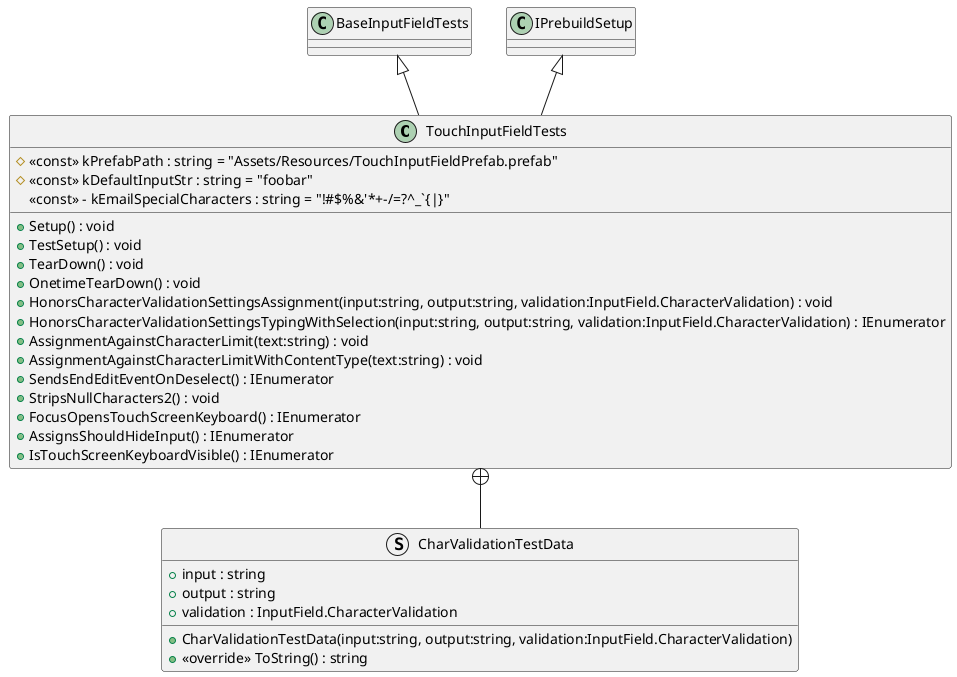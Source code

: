 @startuml
class TouchInputFieldTests {
    # <<const>> kPrefabPath : string = "Assets/Resources/TouchInputFieldPrefab.prefab"
    + Setup() : void
    + TestSetup() : void
    + TearDown() : void
    + OnetimeTearDown() : void
    # <<const>> kDefaultInputStr : string = "foobar"
    <<const>> - kEmailSpecialCharacters : string = "!#$%&'*+-/=?^_`{|&#125;~"
    + HonorsCharacterValidationSettingsAssignment(input:string, output:string, validation:InputField.CharacterValidation) : void
    + HonorsCharacterValidationSettingsTypingWithSelection(input:string, output:string, validation:InputField.CharacterValidation) : IEnumerator
    + AssignmentAgainstCharacterLimit(text:string) : void
    + AssignmentAgainstCharacterLimitWithContentType(text:string) : void
    + SendsEndEditEventOnDeselect() : IEnumerator
    + StripsNullCharacters2() : void
    + FocusOpensTouchScreenKeyboard() : IEnumerator
    + AssignsShouldHideInput() : IEnumerator
    + IsTouchScreenKeyboardVisible() : IEnumerator
}
struct CharValidationTestData {
    + input : string
    + output : string
    + validation : InputField.CharacterValidation
    + CharValidationTestData(input:string, output:string, validation:InputField.CharacterValidation)
    + <<override>> ToString() : string
}
BaseInputFieldTests <|-- TouchInputFieldTests
IPrebuildSetup <|-- TouchInputFieldTests
TouchInputFieldTests +-- CharValidationTestData
@enduml
